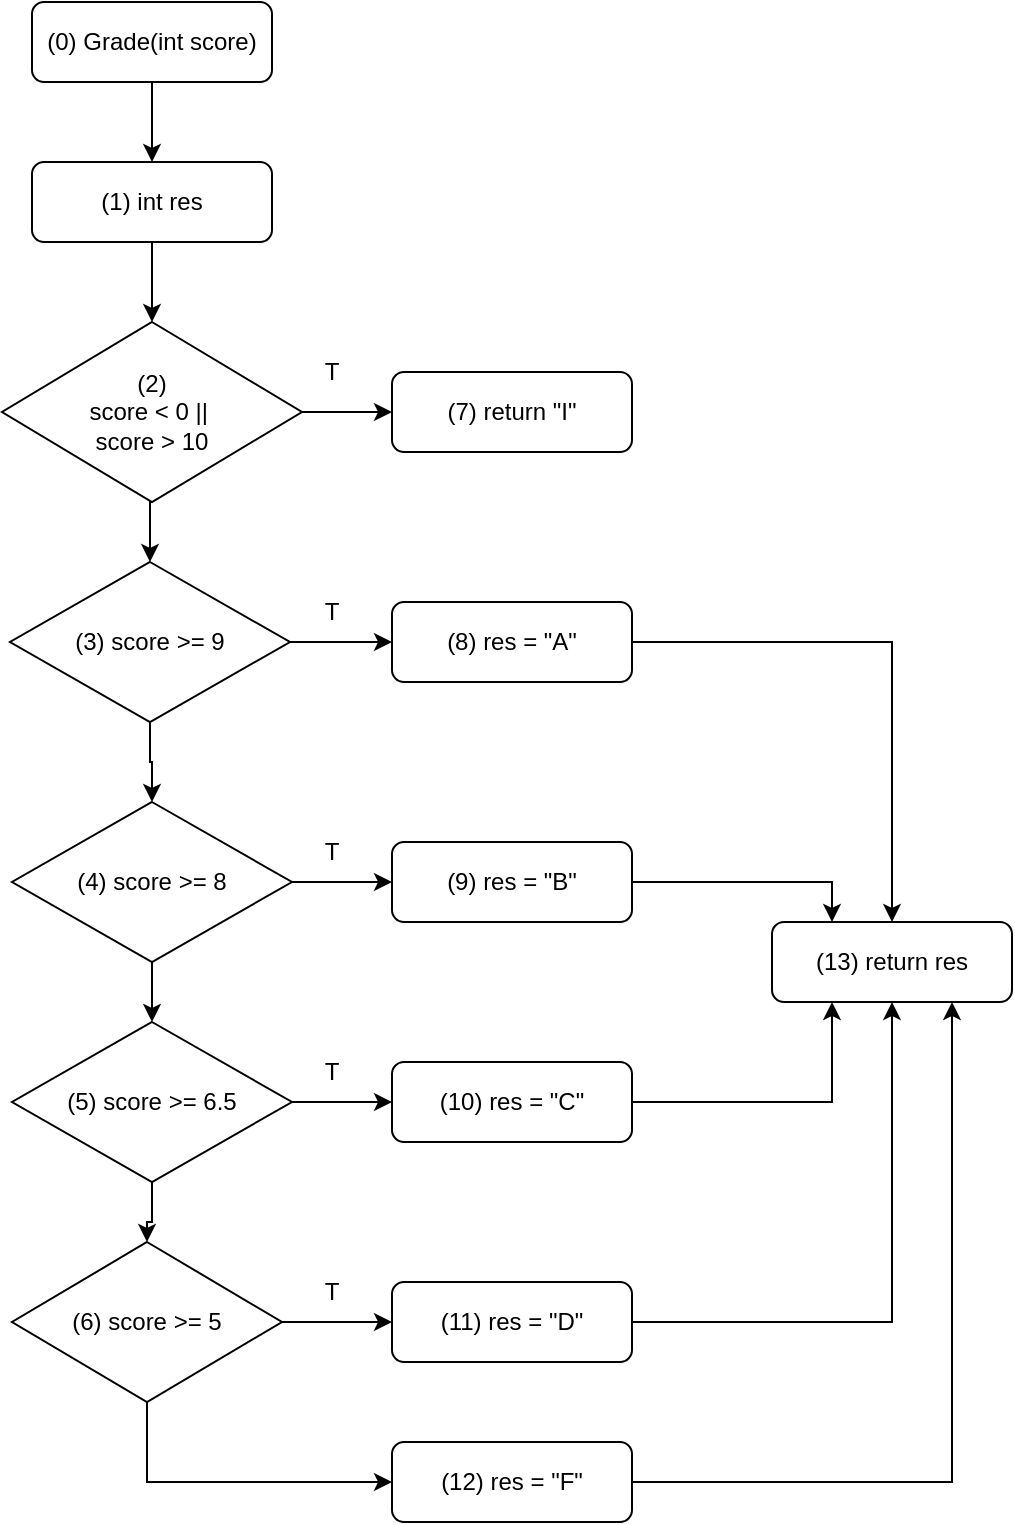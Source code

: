 <mxfile version="24.0.7" type="github">
  <diagram id="C5RBs43oDa-KdzZeNtuy" name="Page-1">
    <mxGraphModel dx="651" dy="669" grid="1" gridSize="10" guides="1" tooltips="1" connect="1" arrows="1" fold="1" page="1" pageScale="1" pageWidth="827" pageHeight="1169" math="0" shadow="0">
      <root>
        <mxCell id="WIyWlLk6GJQsqaUBKTNV-0" />
        <mxCell id="WIyWlLk6GJQsqaUBKTNV-1" parent="WIyWlLk6GJQsqaUBKTNV-0" />
        <mxCell id="kDoEpSj2TXCKMhym2IbO-12" style="edgeStyle=orthogonalEdgeStyle;rounded=0;orthogonalLoop=1;jettySize=auto;html=1;exitX=0.5;exitY=1;exitDx=0;exitDy=0;entryX=0.5;entryY=0;entryDx=0;entryDy=0;" edge="1" parent="WIyWlLk6GJQsqaUBKTNV-1" source="WIyWlLk6GJQsqaUBKTNV-3" target="kDoEpSj2TXCKMhym2IbO-1">
          <mxGeometry relative="1" as="geometry" />
        </mxCell>
        <mxCell id="WIyWlLk6GJQsqaUBKTNV-3" value="(0) Grade(int score)" style="rounded=1;whiteSpace=wrap;html=1;fontSize=12;glass=0;strokeWidth=1;shadow=0;" parent="WIyWlLk6GJQsqaUBKTNV-1" vertex="1">
          <mxGeometry x="160" y="80" width="120" height="40" as="geometry" />
        </mxCell>
        <mxCell id="kDoEpSj2TXCKMhym2IbO-13" style="edgeStyle=orthogonalEdgeStyle;rounded=0;orthogonalLoop=1;jettySize=auto;html=1;exitX=0.5;exitY=1;exitDx=0;exitDy=0;" edge="1" parent="WIyWlLk6GJQsqaUBKTNV-1" source="kDoEpSj2TXCKMhym2IbO-1" target="kDoEpSj2TXCKMhym2IbO-2">
          <mxGeometry relative="1" as="geometry" />
        </mxCell>
        <mxCell id="kDoEpSj2TXCKMhym2IbO-1" value="(1) int res" style="rounded=1;whiteSpace=wrap;html=1;" vertex="1" parent="WIyWlLk6GJQsqaUBKTNV-1">
          <mxGeometry x="160" y="160" width="120" height="40" as="geometry" />
        </mxCell>
        <mxCell id="kDoEpSj2TXCKMhym2IbO-14" style="edgeStyle=orthogonalEdgeStyle;rounded=0;orthogonalLoop=1;jettySize=auto;html=1;exitX=1;exitY=0.5;exitDx=0;exitDy=0;" edge="1" parent="WIyWlLk6GJQsqaUBKTNV-1" source="kDoEpSj2TXCKMhym2IbO-2" target="kDoEpSj2TXCKMhym2IbO-4">
          <mxGeometry relative="1" as="geometry" />
        </mxCell>
        <mxCell id="kDoEpSj2TXCKMhym2IbO-15" style="edgeStyle=orthogonalEdgeStyle;rounded=0;orthogonalLoop=1;jettySize=auto;html=1;exitX=0.5;exitY=1;exitDx=0;exitDy=0;entryX=0.5;entryY=0;entryDx=0;entryDy=0;" edge="1" parent="WIyWlLk6GJQsqaUBKTNV-1" source="kDoEpSj2TXCKMhym2IbO-2" target="kDoEpSj2TXCKMhym2IbO-5">
          <mxGeometry relative="1" as="geometry" />
        </mxCell>
        <mxCell id="kDoEpSj2TXCKMhym2IbO-2" value="(2)&lt;div&gt;score &amp;lt; 0 ||&amp;nbsp;&lt;/div&gt;&lt;div&gt;score &amp;gt; 10&lt;/div&gt;" style="rhombus;whiteSpace=wrap;html=1;" vertex="1" parent="WIyWlLk6GJQsqaUBKTNV-1">
          <mxGeometry x="145" y="240" width="150" height="90" as="geometry" />
        </mxCell>
        <mxCell id="kDoEpSj2TXCKMhym2IbO-28" style="edgeStyle=orthogonalEdgeStyle;rounded=0;orthogonalLoop=1;jettySize=auto;html=1;exitX=1;exitY=0.5;exitDx=0;exitDy=0;" edge="1" parent="WIyWlLk6GJQsqaUBKTNV-1" source="kDoEpSj2TXCKMhym2IbO-3" target="kDoEpSj2TXCKMhym2IbO-10">
          <mxGeometry relative="1" as="geometry" />
        </mxCell>
        <mxCell id="kDoEpSj2TXCKMhym2IbO-3" value="(8) res = &quot;A&quot;" style="rounded=1;whiteSpace=wrap;html=1;" vertex="1" parent="WIyWlLk6GJQsqaUBKTNV-1">
          <mxGeometry x="340" y="380" width="120" height="40" as="geometry" />
        </mxCell>
        <mxCell id="kDoEpSj2TXCKMhym2IbO-4" value="(7) return &quot;I&quot;" style="rounded=1;whiteSpace=wrap;html=1;" vertex="1" parent="WIyWlLk6GJQsqaUBKTNV-1">
          <mxGeometry x="340" y="265" width="120" height="40" as="geometry" />
        </mxCell>
        <mxCell id="kDoEpSj2TXCKMhym2IbO-16" style="edgeStyle=orthogonalEdgeStyle;rounded=0;orthogonalLoop=1;jettySize=auto;html=1;exitX=1;exitY=0.5;exitDx=0;exitDy=0;" edge="1" parent="WIyWlLk6GJQsqaUBKTNV-1" source="kDoEpSj2TXCKMhym2IbO-5" target="kDoEpSj2TXCKMhym2IbO-3">
          <mxGeometry relative="1" as="geometry" />
        </mxCell>
        <mxCell id="kDoEpSj2TXCKMhym2IbO-18" style="edgeStyle=orthogonalEdgeStyle;rounded=0;orthogonalLoop=1;jettySize=auto;html=1;exitX=0.5;exitY=1;exitDx=0;exitDy=0;" edge="1" parent="WIyWlLk6GJQsqaUBKTNV-1" source="kDoEpSj2TXCKMhym2IbO-5" target="kDoEpSj2TXCKMhym2IbO-6">
          <mxGeometry relative="1" as="geometry" />
        </mxCell>
        <mxCell id="kDoEpSj2TXCKMhym2IbO-5" value="(3)&amp;nbsp;&lt;span style=&quot;background-color: initial;&quot;&gt;score &amp;gt;= 9&lt;/span&gt;" style="rhombus;whiteSpace=wrap;html=1;" vertex="1" parent="WIyWlLk6GJQsqaUBKTNV-1">
          <mxGeometry x="149" y="360" width="140" height="80" as="geometry" />
        </mxCell>
        <mxCell id="kDoEpSj2TXCKMhym2IbO-19" style="edgeStyle=orthogonalEdgeStyle;rounded=0;orthogonalLoop=1;jettySize=auto;html=1;exitX=0.5;exitY=1;exitDx=0;exitDy=0;" edge="1" parent="WIyWlLk6GJQsqaUBKTNV-1" source="kDoEpSj2TXCKMhym2IbO-6" target="kDoEpSj2TXCKMhym2IbO-8">
          <mxGeometry relative="1" as="geometry" />
        </mxCell>
        <mxCell id="kDoEpSj2TXCKMhym2IbO-25" style="edgeStyle=orthogonalEdgeStyle;rounded=0;orthogonalLoop=1;jettySize=auto;html=1;exitX=1;exitY=0.5;exitDx=0;exitDy=0;" edge="1" parent="WIyWlLk6GJQsqaUBKTNV-1" source="kDoEpSj2TXCKMhym2IbO-6" target="kDoEpSj2TXCKMhym2IbO-23">
          <mxGeometry relative="1" as="geometry" />
        </mxCell>
        <mxCell id="kDoEpSj2TXCKMhym2IbO-6" value="(4)&amp;nbsp;&lt;span style=&quot;background-color: initial;&quot;&gt;score &amp;gt;= 8&lt;/span&gt;" style="rhombus;whiteSpace=wrap;html=1;" vertex="1" parent="WIyWlLk6GJQsqaUBKTNV-1">
          <mxGeometry x="150" y="480" width="140" height="80" as="geometry" />
        </mxCell>
        <mxCell id="kDoEpSj2TXCKMhym2IbO-20" style="edgeStyle=orthogonalEdgeStyle;rounded=0;orthogonalLoop=1;jettySize=auto;html=1;exitX=0.5;exitY=1;exitDx=0;exitDy=0;" edge="1" parent="WIyWlLk6GJQsqaUBKTNV-1" source="kDoEpSj2TXCKMhym2IbO-8" target="kDoEpSj2TXCKMhym2IbO-9">
          <mxGeometry relative="1" as="geometry" />
        </mxCell>
        <mxCell id="kDoEpSj2TXCKMhym2IbO-26" style="edgeStyle=orthogonalEdgeStyle;rounded=0;orthogonalLoop=1;jettySize=auto;html=1;exitX=1;exitY=0.5;exitDx=0;exitDy=0;" edge="1" parent="WIyWlLk6GJQsqaUBKTNV-1" source="kDoEpSj2TXCKMhym2IbO-8" target="kDoEpSj2TXCKMhym2IbO-22">
          <mxGeometry relative="1" as="geometry" />
        </mxCell>
        <mxCell id="kDoEpSj2TXCKMhym2IbO-8" value="(5) score &amp;gt;= 6.5" style="rhombus;whiteSpace=wrap;html=1;" vertex="1" parent="WIyWlLk6GJQsqaUBKTNV-1">
          <mxGeometry x="150" y="590" width="140" height="80" as="geometry" />
        </mxCell>
        <mxCell id="kDoEpSj2TXCKMhym2IbO-27" style="edgeStyle=orthogonalEdgeStyle;rounded=0;orthogonalLoop=1;jettySize=auto;html=1;exitX=1;exitY=0.5;exitDx=0;exitDy=0;" edge="1" parent="WIyWlLk6GJQsqaUBKTNV-1" source="kDoEpSj2TXCKMhym2IbO-9" target="kDoEpSj2TXCKMhym2IbO-21">
          <mxGeometry relative="1" as="geometry" />
        </mxCell>
        <mxCell id="kDoEpSj2TXCKMhym2IbO-39" style="edgeStyle=orthogonalEdgeStyle;rounded=0;orthogonalLoop=1;jettySize=auto;html=1;exitX=0.5;exitY=1;exitDx=0;exitDy=0;entryX=0;entryY=0.5;entryDx=0;entryDy=0;" edge="1" parent="WIyWlLk6GJQsqaUBKTNV-1" source="kDoEpSj2TXCKMhym2IbO-9" target="kDoEpSj2TXCKMhym2IbO-37">
          <mxGeometry relative="1" as="geometry" />
        </mxCell>
        <mxCell id="kDoEpSj2TXCKMhym2IbO-9" value="(6) score &amp;gt;= 5" style="rhombus;whiteSpace=wrap;html=1;" vertex="1" parent="WIyWlLk6GJQsqaUBKTNV-1">
          <mxGeometry x="150" y="700" width="135" height="80" as="geometry" />
        </mxCell>
        <mxCell id="kDoEpSj2TXCKMhym2IbO-10" value="(13) return res" style="rounded=1;whiteSpace=wrap;html=1;" vertex="1" parent="WIyWlLk6GJQsqaUBKTNV-1">
          <mxGeometry x="530" y="540" width="120" height="40" as="geometry" />
        </mxCell>
        <mxCell id="kDoEpSj2TXCKMhym2IbO-31" style="edgeStyle=orthogonalEdgeStyle;rounded=0;orthogonalLoop=1;jettySize=auto;html=1;exitX=1;exitY=0.5;exitDx=0;exitDy=0;entryX=0.5;entryY=1;entryDx=0;entryDy=0;" edge="1" parent="WIyWlLk6GJQsqaUBKTNV-1" source="kDoEpSj2TXCKMhym2IbO-21" target="kDoEpSj2TXCKMhym2IbO-10">
          <mxGeometry relative="1" as="geometry" />
        </mxCell>
        <mxCell id="kDoEpSj2TXCKMhym2IbO-21" value="(11) res = &quot;D&quot;" style="rounded=1;whiteSpace=wrap;html=1;" vertex="1" parent="WIyWlLk6GJQsqaUBKTNV-1">
          <mxGeometry x="340" y="720" width="120" height="40" as="geometry" />
        </mxCell>
        <mxCell id="kDoEpSj2TXCKMhym2IbO-30" style="edgeStyle=orthogonalEdgeStyle;rounded=0;orthogonalLoop=1;jettySize=auto;html=1;exitX=1;exitY=0.5;exitDx=0;exitDy=0;entryX=0.25;entryY=1;entryDx=0;entryDy=0;" edge="1" parent="WIyWlLk6GJQsqaUBKTNV-1" source="kDoEpSj2TXCKMhym2IbO-22" target="kDoEpSj2TXCKMhym2IbO-10">
          <mxGeometry relative="1" as="geometry" />
        </mxCell>
        <mxCell id="kDoEpSj2TXCKMhym2IbO-22" value="(10) res = &quot;C&quot;" style="rounded=1;whiteSpace=wrap;html=1;" vertex="1" parent="WIyWlLk6GJQsqaUBKTNV-1">
          <mxGeometry x="340" y="610" width="120" height="40" as="geometry" />
        </mxCell>
        <mxCell id="kDoEpSj2TXCKMhym2IbO-29" style="edgeStyle=orthogonalEdgeStyle;rounded=0;orthogonalLoop=1;jettySize=auto;html=1;exitX=1;exitY=0.5;exitDx=0;exitDy=0;entryX=0.25;entryY=0;entryDx=0;entryDy=0;" edge="1" parent="WIyWlLk6GJQsqaUBKTNV-1" source="kDoEpSj2TXCKMhym2IbO-23" target="kDoEpSj2TXCKMhym2IbO-10">
          <mxGeometry relative="1" as="geometry" />
        </mxCell>
        <mxCell id="kDoEpSj2TXCKMhym2IbO-23" value="(9)&amp;nbsp;&lt;span style=&quot;background-color: initial;&quot;&gt;res = &quot;B&quot;&lt;/span&gt;" style="rounded=1;whiteSpace=wrap;html=1;" vertex="1" parent="WIyWlLk6GJQsqaUBKTNV-1">
          <mxGeometry x="340" y="500" width="120" height="40" as="geometry" />
        </mxCell>
        <mxCell id="kDoEpSj2TXCKMhym2IbO-32" value="T" style="text;html=1;align=center;verticalAlign=middle;whiteSpace=wrap;rounded=0;" vertex="1" parent="WIyWlLk6GJQsqaUBKTNV-1">
          <mxGeometry x="280" y="250" width="60" height="30" as="geometry" />
        </mxCell>
        <mxCell id="kDoEpSj2TXCKMhym2IbO-33" value="T" style="text;html=1;align=center;verticalAlign=middle;whiteSpace=wrap;rounded=0;" vertex="1" parent="WIyWlLk6GJQsqaUBKTNV-1">
          <mxGeometry x="280" y="370" width="60" height="30" as="geometry" />
        </mxCell>
        <mxCell id="kDoEpSj2TXCKMhym2IbO-34" value="T" style="text;html=1;align=center;verticalAlign=middle;whiteSpace=wrap;rounded=0;" vertex="1" parent="WIyWlLk6GJQsqaUBKTNV-1">
          <mxGeometry x="280" y="490" width="60" height="30" as="geometry" />
        </mxCell>
        <mxCell id="kDoEpSj2TXCKMhym2IbO-35" value="T" style="text;html=1;align=center;verticalAlign=middle;whiteSpace=wrap;rounded=0;" vertex="1" parent="WIyWlLk6GJQsqaUBKTNV-1">
          <mxGeometry x="280" y="600" width="60" height="30" as="geometry" />
        </mxCell>
        <mxCell id="kDoEpSj2TXCKMhym2IbO-36" value="T" style="text;html=1;align=center;verticalAlign=middle;whiteSpace=wrap;rounded=0;" vertex="1" parent="WIyWlLk6GJQsqaUBKTNV-1">
          <mxGeometry x="280" y="710" width="60" height="30" as="geometry" />
        </mxCell>
        <mxCell id="kDoEpSj2TXCKMhym2IbO-40" style="edgeStyle=orthogonalEdgeStyle;rounded=0;orthogonalLoop=1;jettySize=auto;html=1;exitX=1;exitY=0.5;exitDx=0;exitDy=0;entryX=0.75;entryY=1;entryDx=0;entryDy=0;" edge="1" parent="WIyWlLk6GJQsqaUBKTNV-1" source="kDoEpSj2TXCKMhym2IbO-37" target="kDoEpSj2TXCKMhym2IbO-10">
          <mxGeometry relative="1" as="geometry" />
        </mxCell>
        <mxCell id="kDoEpSj2TXCKMhym2IbO-37" value="(12) res = &quot;F&quot;" style="rounded=1;whiteSpace=wrap;html=1;" vertex="1" parent="WIyWlLk6GJQsqaUBKTNV-1">
          <mxGeometry x="340" y="800" width="120" height="40" as="geometry" />
        </mxCell>
      </root>
    </mxGraphModel>
  </diagram>
</mxfile>
